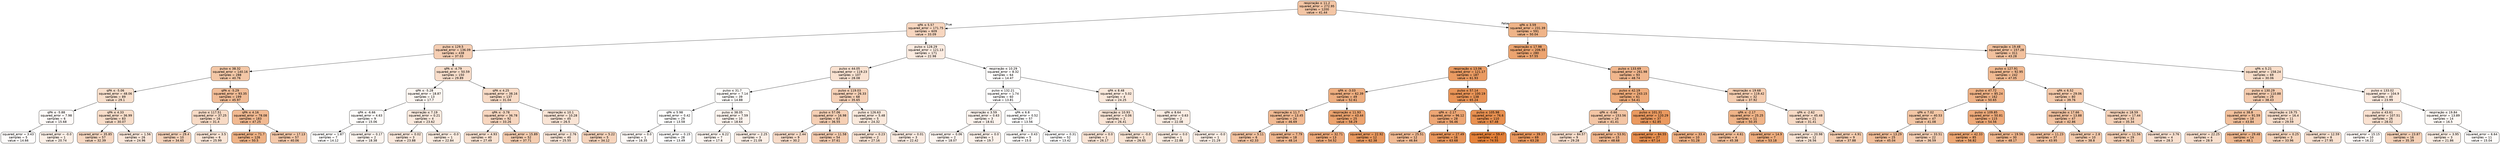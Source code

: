 digraph Tree {
node [shape=box, style="filled, rounded", color="black", fontname="helvetica"] ;
edge [fontname="helvetica"] ;
0 [label=<respiração &le; 11.2<br/>squared_error = 272.95<br/>samples = 1200<br/>value = 41.44>, fillcolor="#f3c5a4"] ;
1 [label=<qPA &le; 5.57<br/>squared_error = 171.75<br/>samples = 609<br/>value = 33.09>, fillcolor="#f7d6bf"] ;
0 -> 1 [labeldistance=2.5, labelangle=45, headlabel="True"] ;
2 [label=<pulso &le; 129.5<br/>squared_error = 136.09<br/>samples = 438<br/>value = 37.03>, fillcolor="#f5ceb3"] ;
1 -> 2 ;
3 [label=<pulso &le; 38.32<br/>squared_error = 140.16<br/>samples = 288<br/>value = 40.76>, fillcolor="#f3c7a6"] ;
2 -> 3 ;
4 [label=<qPA &le; -5.06<br/>squared_error = 48.06<br/>samples = 89<br/>value = 29.1>, fillcolor="#f8dfcc"] ;
3 -> 4 ;
5 [label=<qPA &le; -5.88<br/>squared_error = 7.98<br/>samples = 6<br/>value = 15.68>, fillcolor="#fefaf8"] ;
4 -> 5 ;
6 [label=<squared_error = 3.43<br/>samples = 5<br/>value = 14.66>, fillcolor="#fefcfb"] ;
5 -> 6 ;
7 [label=<squared_error = -0.0<br/>samples = 1<br/>value = 20.74>, fillcolor="#fcf0e7"] ;
5 -> 7 ;
8 [label=<qPA &le; 4.33<br/>squared_error = 36.99<br/>samples = 83<br/>value = 30.07>, fillcolor="#f8ddc9"] ;
4 -> 8 ;
9 [label=<squared_error = 35.85<br/>samples = 57<br/>value = 32.39>, fillcolor="#f7d8c2"] ;
8 -> 9 ;
10 [label=<squared_error = 1.56<br/>samples = 26<br/>value = 24.96>, fillcolor="#fae7da"] ;
8 -> 10 ;
11 [label=<qPA &le; -5.29<br/>squared_error = 93.35<br/>samples = 199<br/>value = 45.97>, fillcolor="#f1bc96"] ;
3 -> 11 ;
12 [label=<pulso &le; 117.51<br/>squared_error = 37.25<br/>samples = 16<br/>value = 31.4>, fillcolor="#f7dac5"] ;
11 -> 12 ;
13 [label=<squared_error = 29.4<br/>samples = 10<br/>value = 34.65>, fillcolor="#f6d3ba"] ;
12 -> 13 ;
14 [label=<squared_error = 3.5<br/>samples = 6<br/>value = 25.99>, fillcolor="#fae5d6"] ;
12 -> 14 ;
15 [label=<qPA &le; 4.16<br/>squared_error = 78.08<br/>samples = 183<br/>value = 47.25>, fillcolor="#f1b991"] ;
11 -> 15 ;
16 [label=<squared_error = 71.7<br/>samples = 126<br/>value = 50.5>, fillcolor="#efb387"] ;
15 -> 16 ;
17 [label=<squared_error = 17.13<br/>samples = 57<br/>value = 40.06>, fillcolor="#f4c8a9"] ;
15 -> 17 ;
18 [label=<qPA &le; -4.79<br/>squared_error = 50.59<br/>samples = 150<br/>value = 29.89>, fillcolor="#f8ddca"] ;
2 -> 18 ;
19 [label=<qPA &le; -5.28<br/>squared_error = 18.87<br/>samples = 13<br/>value = 17.7>, fillcolor="#fdf6f1"] ;
18 -> 19 ;
20 [label=<qPA &le; -6.66<br/>squared_error = 4.63<br/>samples = 9<br/>value = 15.06>, fillcolor="#fefcfa"] ;
19 -> 20 ;
21 [label=<squared_error = 1.87<br/>samples = 7<br/>value = 14.12>, fillcolor="#fffefd"] ;
20 -> 21 ;
22 [label=<squared_error = 0.17<br/>samples = 2<br/>value = 18.38>, fillcolor="#fdf5ef"] ;
20 -> 22 ;
23 [label=<respiração &le; 7.19<br/>squared_error = 0.21<br/>samples = 4<br/>value = 23.62>, fillcolor="#fbeade"] ;
19 -> 23 ;
24 [label=<squared_error = 0.02<br/>samples = 3<br/>value = 23.88>, fillcolor="#fbe9dd"] ;
23 -> 24 ;
25 [label=<squared_error = -0.0<br/>samples = 1<br/>value = 22.84>, fillcolor="#fbece0"] ;
23 -> 25 ;
26 [label=<qPA &le; 4.25<br/>squared_error = 38.16<br/>samples = 137<br/>value = 31.04>, fillcolor="#f8dbc6"] ;
18 -> 26 ;
27 [label=<qPA &le; -3.78<br/>squared_error = 36.78<br/>samples = 92<br/>value = 33.26>, fillcolor="#f7d6bf"] ;
26 -> 27 ;
28 [label=<squared_error = 4.93<br/>samples = 40<br/>value = 27.49>, fillcolor="#f9e2d1"] ;
27 -> 28 ;
29 [label=<squared_error = 15.89<br/>samples = 52<br/>value = 37.71>, fillcolor="#f5cdb0"] ;
27 -> 29 ;
30 [label=<respiração &le; 10.1<br/>squared_error = 10.28<br/>samples = 45<br/>value = 26.5>, fillcolor="#f9e4d5"] ;
26 -> 30 ;
31 [label=<squared_error = 2.76<br/>samples = 40<br/>value = 25.55>, fillcolor="#fae6d8"] ;
30 -> 31 ;
32 [label=<squared_error = 5.22<br/>samples = 5<br/>value = 34.12>, fillcolor="#f6d4bc"] ;
30 -> 32 ;
33 [label=<pulso &le; 128.29<br/>squared_error = 121.13<br/>samples = 171<br/>value = 22.98>, fillcolor="#fbebe0"] ;
1 -> 33 ;
34 [label=<pulso &le; 44.05<br/>squared_error = 119.23<br/>samples = 107<br/>value = 28.08>, fillcolor="#f9e1d0"] ;
33 -> 34 ;
35 [label=<pulso &le; 31.7<br/>squared_error = 7.14<br/>samples = 39<br/>value = 14.88>, fillcolor="#fefcfa"] ;
34 -> 35 ;
36 [label=<qPA &le; 5.98<br/>squared_error = 0.42<br/>samples = 29<br/>value = 13.58>, fillcolor="#fffffe"] ;
35 -> 36 ;
37 [label=<squared_error = 0.0<br/>samples = 1<br/>value = 16.35>, fillcolor="#fef9f6"] ;
36 -> 37 ;
38 [label=<squared_error = 0.15<br/>samples = 28<br/>value = 13.49>, fillcolor="#ffffff"] ;
36 -> 38 ;
39 [label=<pulso &le; 38.05<br/>squared_error = 7.59<br/>samples = 10<br/>value = 18.64>, fillcolor="#fdf4ee"] ;
35 -> 39 ;
40 [label=<squared_error = 6.22<br/>samples = 7<br/>value = 17.6>, fillcolor="#fdf6f1"] ;
39 -> 40 ;
41 [label=<squared_error = 2.25<br/>samples = 3<br/>value = 21.09>, fillcolor="#fcefe6"] ;
39 -> 41 ;
42 [label=<pulso &le; 119.03<br/>squared_error = 26.33<br/>samples = 68<br/>value = 35.65>, fillcolor="#f6d1b7"] ;
34 -> 42 ;
43 [label=<pulso &le; 57.06<br/>squared_error = 16.98<br/>samples = 63<br/>value = 36.55>, fillcolor="#f5cfb4"] ;
42 -> 43 ;
44 [label=<squared_error = 2.44<br/>samples = 9<br/>value = 30.2>, fillcolor="#f8dcc9"] ;
43 -> 44 ;
45 [label=<squared_error = 11.58<br/>samples = 54<br/>value = 37.61>, fillcolor="#f5cdb1"] ;
43 -> 45 ;
46 [label=<pulso &le; 126.63<br/>squared_error = 5.48<br/>samples = 5<br/>value = 24.32>, fillcolor="#fae9dc"] ;
42 -> 46 ;
47 [label=<squared_error = 0.23<br/>samples = 2<br/>value = 27.16>, fillcolor="#f9e3d3"] ;
46 -> 47 ;
48 [label=<squared_error = 0.01<br/>samples = 3<br/>value = 22.42>, fillcolor="#fbece2"] ;
46 -> 48 ;
49 [label=<respiração &le; 10.29<br/>squared_error = 8.32<br/>samples = 64<br/>value = 14.47>, fillcolor="#fffdfc"] ;
33 -> 49 ;
50 [label=<pulso &le; 132.21<br/>squared_error = 1.74<br/>samples = 60<br/>value = 13.81>, fillcolor="#fffefe"] ;
49 -> 50 ;
51 [label=<respiração &le; 3.59<br/>squared_error = 0.63<br/>samples = 3<br/>value = 18.61>, fillcolor="#fdf4ee"] ;
50 -> 51 ;
52 [label=<squared_error = 0.06<br/>samples = 2<br/>value = 18.07>, fillcolor="#fdf5f0"] ;
51 -> 52 ;
53 [label=<squared_error = 0.0<br/>samples = 1<br/>value = 19.7>, fillcolor="#fcf2eb"] ;
51 -> 53 ;
54 [label=<qPA &le; 6.8<br/>squared_error = 0.52<br/>samples = 57<br/>value = 13.56>, fillcolor="#ffffff"] ;
50 -> 54 ;
55 [label=<squared_error = 0.43<br/>samples = 5<br/>value = 15.0>, fillcolor="#fefcfa"] ;
54 -> 55 ;
56 [label=<squared_error = 0.31<br/>samples = 52<br/>value = 13.42>, fillcolor="#ffffff"] ;
54 -> 56 ;
57 [label=<qPA &le; 8.48<br/>squared_error = 5.02<br/>samples = 4<br/>value = 24.25>, fillcolor="#fae9dc"] ;
49 -> 57 ;
58 [label=<respiração &le; 10.93<br/>squared_error = 0.06<br/>samples = 2<br/>value = 26.41>, fillcolor="#f9e4d5"] ;
57 -> 58 ;
59 [label=<squared_error = 0.0<br/>samples = 1<br/>value = 26.17>, fillcolor="#fae5d6"] ;
58 -> 59 ;
60 [label=<squared_error = -0.0<br/>samples = 1<br/>value = 26.65>, fillcolor="#f9e4d4"] ;
58 -> 60 ;
61 [label=<qPA &le; 8.64<br/>squared_error = 0.63<br/>samples = 2<br/>value = 22.08>, fillcolor="#fbede3"] ;
57 -> 61 ;
62 [label=<squared_error = 0.0<br/>samples = 1<br/>value = 22.88>, fillcolor="#fbece0"] ;
61 -> 62 ;
63 [label=<squared_error = -0.0<br/>samples = 1<br/>value = 21.29>, fillcolor="#fcefe6"] ;
61 -> 63 ;
64 [label=<qPA &le; 3.59<br/>squared_error = 231.39<br/>samples = 591<br/>value = 50.04>, fillcolor="#efb488"] ;
0 -> 64 [labeldistance=2.5, labelangle=-45, headlabel="False"] ;
65 [label=<respiração &le; 17.98<br/>squared_error = 206.55<br/>samples = 280<br/>value = 57.55>, fillcolor="#eca470"] ;
64 -> 65 ;
66 [label=<respiração &le; 13.06<br/>squared_error = 121.17<br/>samples = 187<br/>value = 61.93>, fillcolor="#ea9b62"] ;
65 -> 66 ;
67 [label=<qPA &le; -3.03<br/>squared_error = 62.39<br/>samples = 49<br/>value = 52.61>, fillcolor="#eeae80"] ;
66 -> 67 ;
68 [label=<respiração &le; 11.7<br/>squared_error = 13.45<br/>samples = 24<br/>value = 46.69>, fillcolor="#f1ba93"] ;
67 -> 68 ;
69 [label=<squared_error = 5.11<br/>samples = 6<br/>value = 42.33>, fillcolor="#f3c3a1"] ;
68 -> 69 ;
70 [label=<squared_error = 7.79<br/>samples = 18<br/>value = 48.14>, fillcolor="#f0b78f"] ;
68 -> 70 ;
71 [label=<respiração &le; 11.93<br/>squared_error = 43.44<br/>samples = 25<br/>value = 58.29>, fillcolor="#eca36e"] ;
67 -> 71 ;
72 [label=<squared_error = 32.71<br/>samples = 13<br/>value = 54.52>, fillcolor="#eeaa7a"] ;
71 -> 72 ;
73 [label=<squared_error = 22.92<br/>samples = 12<br/>value = 62.38>, fillcolor="#ea9a60"] ;
71 -> 73 ;
74 [label=<pulso &le; 57.14<br/>squared_error = 100.19<br/>samples = 138<br/>value = 65.24>, fillcolor="#e99457"] ;
66 -> 74 ;
75 [label=<qPA &le; -2.17<br/>squared_error = 96.12<br/>samples = 28<br/>value = 56.46>, fillcolor="#eda674"] ;
74 -> 75 ;
76 [label=<squared_error = 25.51<br/>samples = 12<br/>value = 46.84>, fillcolor="#f1ba93"] ;
75 -> 76 ;
77 [label=<squared_error = 27.49<br/>samples = 16<br/>value = 63.68>, fillcolor="#ea975c"] ;
75 -> 77 ;
78 [label=<pulso &le; 105.98<br/>squared_error = 76.6<br/>samples = 110<br/>value = 67.48>, fillcolor="#e89050"] ;
74 -> 78 ;
79 [label=<squared_error = 59.47<br/>samples = 41<br/>value = 74.55>, fillcolor="#e58139"] ;
78 -> 79 ;
80 [label=<squared_error = 39.37<br/>samples = 69<br/>value = 63.28>, fillcolor="#ea985e"] ;
78 -> 80 ;
81 [label=<pulso &le; 133.69<br/>squared_error = 261.98<br/>samples = 93<br/>value = 48.74>, fillcolor="#f0b68d"] ;
65 -> 81 ;
82 [label=<pulso &le; 42.19<br/>squared_error = 243.15<br/>samples = 61<br/>value = 54.41>, fillcolor="#eeab7a"] ;
81 -> 82 ;
83 [label=<qPA &le; -0.66<br/>squared_error = 153.56<br/>samples = 24<br/>value = 41.41>, fillcolor="#f3c5a4"] ;
82 -> 83 ;
84 [label=<squared_error = 84.57<br/>samples = 9<br/>value = 29.28>, fillcolor="#f8decc"] ;
83 -> 84 ;
85 [label=<squared_error = 53.91<br/>samples = 15<br/>value = 48.68>, fillcolor="#f0b68d"] ;
83 -> 85 ;
86 [label=<pulso &le; 101.31<br/>squared_error = 120.29<br/>samples = 37<br/>value = 62.85>, fillcolor="#ea995f"] ;
82 -> 86 ;
87 [label=<squared_error = 84.55<br/>samples = 27<br/>value = 67.14>, fillcolor="#e89051"] ;
86 -> 87 ;
88 [label=<squared_error = 33.4<br/>samples = 10<br/>value = 51.28>, fillcolor="#efb184"] ;
86 -> 88 ;
89 [label=<respiração &le; 19.68<br/>squared_error = 119.42<br/>samples = 32<br/>value = 37.92>, fillcolor="#f5cdb0"] ;
81 -> 89 ;
90 [label=<qPA &le; -2.17<br/>squared_error = 25.25<br/>samples = 11<br/>value = 50.35>, fillcolor="#efb387"] ;
89 -> 90 ;
91 [label=<squared_error = 4.61<br/>samples = 4<br/>value = 45.38>, fillcolor="#f1bd97"] ;
90 -> 91 ;
92 [label=<squared_error = 14.9<br/>samples = 7<br/>value = 53.18>, fillcolor="#eead7e"] ;
90 -> 92 ;
93 [label=<qPA &le; -2.62<br/>squared_error = 45.48<br/>samples = 21<br/>value = 31.41>, fillcolor="#f7dac5"] ;
89 -> 93 ;
94 [label=<squared_error = 20.98<br/>samples = 12<br/>value = 26.56>, fillcolor="#f9e4d4"] ;
93 -> 94 ;
95 [label=<squared_error = 4.91<br/>samples = 9<br/>value = 37.88>, fillcolor="#f5cdb0"] ;
93 -> 95 ;
96 [label=<respiração &le; 19.48<br/>squared_error = 157.28<br/>samples = 311<br/>value = 43.28>, fillcolor="#f2c19e"] ;
64 -> 96 ;
97 [label=<pulso &le; 127.91<br/>squared_error = 92.95<br/>samples = 242<br/>value = 47.05>, fillcolor="#f1ba92"] ;
96 -> 97 ;
98 [label=<pulso &le; 47.72<br/>squared_error = 85.24<br/>samples = 162<br/>value = 50.65>, fillcolor="#efb286"] ;
97 -> 98 ;
99 [label=<qPA &le; 7.02<br/>squared_error = 40.53<br/>samples = 47<br/>value = 41.08>, fillcolor="#f3c6a5"] ;
98 -> 99 ;
100 [label=<squared_error = 13.29<br/>samples = 25<br/>value = 45.04>, fillcolor="#f2be99"] ;
99 -> 100 ;
101 [label=<squared_error = 33.51<br/>samples = 22<br/>value = 36.59>, fillcolor="#f5cfb4"] ;
99 -> 101 ;
102 [label=<pulso &le; 109.85<br/>squared_error = 50.81<br/>samples = 115<br/>value = 54.56>, fillcolor="#eeaa7a"] ;
98 -> 102 ;
103 [label=<squared_error = 42.33<br/>samples = 85<br/>value = 56.82>, fillcolor="#eda672"] ;
102 -> 103 ;
104 [label=<squared_error = 19.56<br/>samples = 30<br/>value = 48.17>, fillcolor="#f0b78e"] ;
102 -> 104 ;
105 [label=<qPA &le; 6.52<br/>squared_error = 29.06<br/>samples = 80<br/>value = 39.76>, fillcolor="#f4c9aa"] ;
97 -> 105 ;
106 [label=<respiração &le; 17.66<br/>squared_error = 13.88<br/>samples = 47<br/>value = 42.86>, fillcolor="#f2c2a0"] ;
105 -> 106 ;
107 [label=<squared_error = 11.23<br/>samples = 37<br/>value = 43.95>, fillcolor="#f2c09c"] ;
106 -> 107 ;
108 [label=<squared_error = 2.8<br/>samples = 10<br/>value = 38.8>, fillcolor="#f4cbad"] ;
106 -> 108 ;
109 [label=<respiração &le; 18.59<br/>squared_error = 17.44<br/>samples = 33<br/>value = 35.34>, fillcolor="#f6d2b8"] ;
105 -> 109 ;
110 [label=<squared_error = 11.56<br/>samples = 29<br/>value = 36.31>, fillcolor="#f5d0b5"] ;
109 -> 110 ;
111 [label=<squared_error = 3.76<br/>samples = 4<br/>value = 28.3>, fillcolor="#f9e0cf"] ;
109 -> 111 ;
112 [label=<qPA &le; 5.21<br/>squared_error = 158.24<br/>samples = 69<br/>value = 30.06>, fillcolor="#f8ddc9"] ;
96 -> 112 ;
113 [label=<pulso &le; 130.29<br/>squared_error = 110.88<br/>samples = 29<br/>value = 38.43>, fillcolor="#f4cbae"] ;
112 -> 113 ;
114 [label=<pulso &le; 38.8<br/>squared_error = 91.59<br/>samples = 18<br/>value = 43.84>, fillcolor="#f2c09c"] ;
113 -> 114 ;
115 [label=<squared_error = 22.25<br/>samples = 4<br/>value = 28.9>, fillcolor="#f8dfcd"] ;
114 -> 115 ;
116 [label=<squared_error = 29.48<br/>samples = 14<br/>value = 48.1>, fillcolor="#f0b88f"] ;
114 -> 116 ;
117 [label=<respiração &le; 19.75<br/>squared_error = 16.4<br/>samples = 11<br/>value = 29.59>, fillcolor="#f8decb"] ;
113 -> 117 ;
118 [label=<squared_error = 0.25<br/>samples = 3<br/>value = 33.96>, fillcolor="#f6d5bc"] ;
117 -> 118 ;
119 [label=<squared_error = 12.59<br/>samples = 8<br/>value = 27.95>, fillcolor="#f9e1d0"] ;
117 -> 119 ;
120 [label=<pulso &le; 133.02<br/>squared_error = 104.9<br/>samples = 40<br/>value = 23.99>, fillcolor="#fbe9dd"] ;
112 -> 120 ;
121 [label=<pulso &le; 43.61<br/>squared_error = 107.51<br/>samples = 26<br/>value = 28.02>, fillcolor="#f9e1d0"] ;
120 -> 121 ;
122 [label=<squared_error = 15.15<br/>samples = 10<br/>value = 16.22>, fillcolor="#fef9f6"] ;
121 -> 122 ;
123 [label=<squared_error = 23.87<br/>samples = 16<br/>value = 35.39>, fillcolor="#f6d2b8"] ;
121 -> 123 ;
124 [label=<respiração &le; 19.84<br/>squared_error = 13.89<br/>samples = 14<br/>value = 16.5>, fillcolor="#fef9f5"] ;
120 -> 124 ;
125 [label=<squared_error = 3.95<br/>samples = 3<br/>value = 21.86>, fillcolor="#fbeee4"] ;
124 -> 125 ;
126 [label=<squared_error = 6.64<br/>samples = 11<br/>value = 15.04>, fillcolor="#fefcfa"] ;
124 -> 126 ;
}